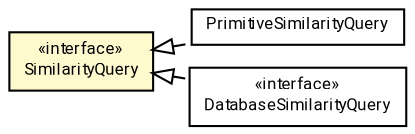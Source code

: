 #!/usr/local/bin/dot
#
# Class diagram 
# Generated by UMLGraph version R5_7_2-60-g0e99a6 (http://www.spinellis.gr/umlgraph/)
#

digraph G {
	graph [fontnames="svg"]
	edge [fontname="Roboto",fontsize=7,labelfontname="Roboto",labelfontsize=7,color="black"];
	node [fontname="Roboto",fontcolor="black",fontsize=8,shape=plaintext,margin=0,width=0,height=0];
	nodesep=0.15;
	ranksep=0.25;
	rankdir=LR;
	// de.lmu.ifi.dbs.elki.database.query.similarity.PrimitiveSimilarityQuery<O>
	c359180 [label=<<table title="de.lmu.ifi.dbs.elki.database.query.similarity.PrimitiveSimilarityQuery" border="0" cellborder="1" cellspacing="0" cellpadding="2" href="PrimitiveSimilarityQuery.html" target="_parent">
		<tr><td><table border="0" cellspacing="0" cellpadding="1">
		<tr><td align="center" balign="center"> <font face="Roboto">PrimitiveSimilarityQuery</font> </td></tr>
		</table></td></tr>
		</table>>, URL="PrimitiveSimilarityQuery.html"];
	// de.lmu.ifi.dbs.elki.database.query.similarity.SimilarityQuery<O>
	c359181 [label=<<table title="de.lmu.ifi.dbs.elki.database.query.similarity.SimilarityQuery" border="0" cellborder="1" cellspacing="0" cellpadding="2" bgcolor="LemonChiffon" href="SimilarityQuery.html" target="_parent">
		<tr><td><table border="0" cellspacing="0" cellpadding="1">
		<tr><td align="center" balign="center"> &#171;interface&#187; </td></tr>
		<tr><td align="center" balign="center"> <font face="Roboto">SimilarityQuery</font> </td></tr>
		</table></td></tr>
		</table>>, URL="SimilarityQuery.html"];
	// de.lmu.ifi.dbs.elki.database.query.similarity.DatabaseSimilarityQuery<O>
	c360250 [label=<<table title="de.lmu.ifi.dbs.elki.database.query.similarity.DatabaseSimilarityQuery" border="0" cellborder="1" cellspacing="0" cellpadding="2" href="DatabaseSimilarityQuery.html" target="_parent">
		<tr><td><table border="0" cellspacing="0" cellpadding="1">
		<tr><td align="center" balign="center"> &#171;interface&#187; </td></tr>
		<tr><td align="center" balign="center"> <font face="Roboto">DatabaseSimilarityQuery</font> </td></tr>
		</table></td></tr>
		</table>>, URL="DatabaseSimilarityQuery.html"];
	// de.lmu.ifi.dbs.elki.database.query.similarity.PrimitiveSimilarityQuery<O> implements de.lmu.ifi.dbs.elki.database.query.similarity.SimilarityQuery<O>
	c359181 -> c359180 [arrowtail=empty,style=dashed,dir=back,weight=9];
	// de.lmu.ifi.dbs.elki.database.query.similarity.DatabaseSimilarityQuery<O> implements de.lmu.ifi.dbs.elki.database.query.similarity.SimilarityQuery<O>
	c359181 -> c360250 [arrowtail=empty,style=dashed,dir=back,weight=9];
}


